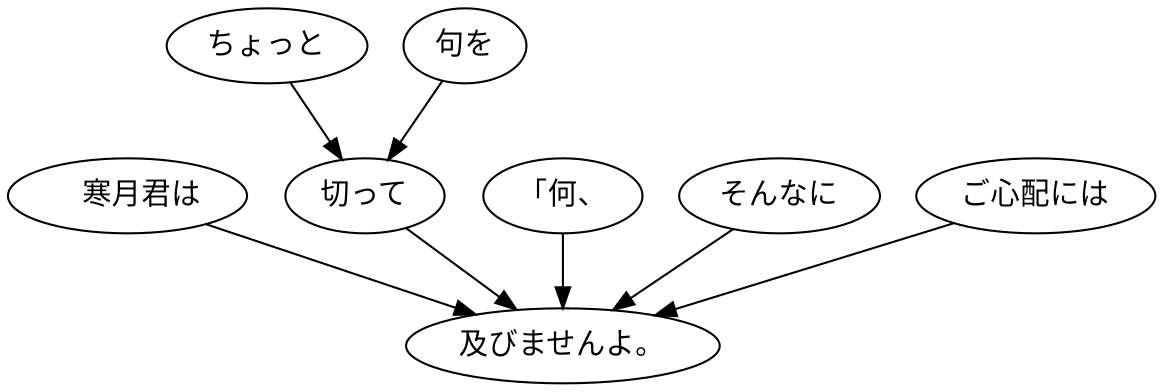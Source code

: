 digraph graph3573 {
	node0 [label="　寒月君は"];
	node1 [label="ちょっと"];
	node2 [label="句を"];
	node3 [label="切って"];
	node4 [label="「何、"];
	node5 [label="そんなに"];
	node6 [label="ご心配には"];
	node7 [label="及びませんよ。"];
	node0 -> node7;
	node1 -> node3;
	node2 -> node3;
	node3 -> node7;
	node4 -> node7;
	node5 -> node7;
	node6 -> node7;
}
